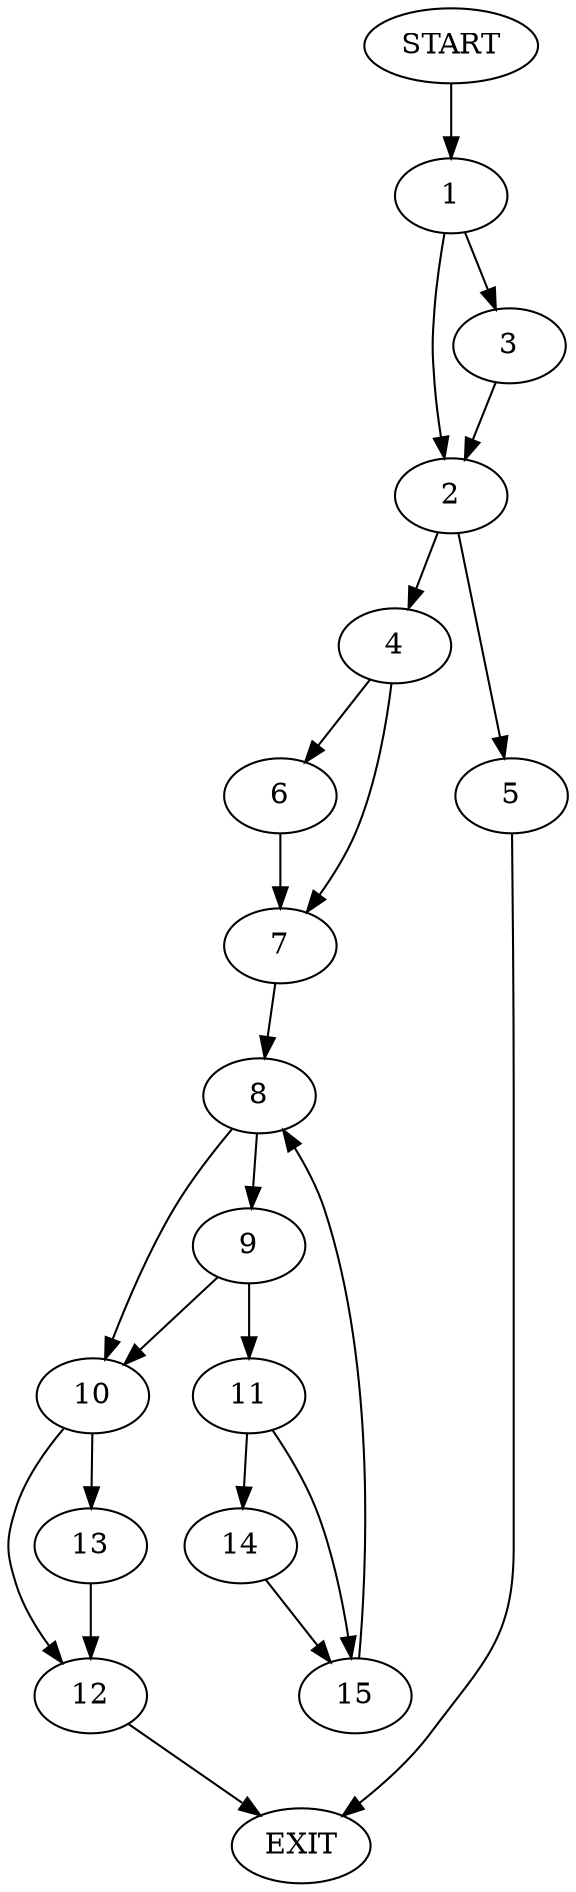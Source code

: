 digraph {
0 [label="START"]
16 [label="EXIT"]
0 -> 1
1 -> 2
1 -> 3
2 -> 4
2 -> 5
3 -> 2
4 -> 6
4 -> 7
5 -> 16
6 -> 7
7 -> 8
8 -> 9
8 -> 10
9 -> 11
9 -> 10
10 -> 12
10 -> 13
11 -> 14
11 -> 15
15 -> 8
14 -> 15
12 -> 16
13 -> 12
}
